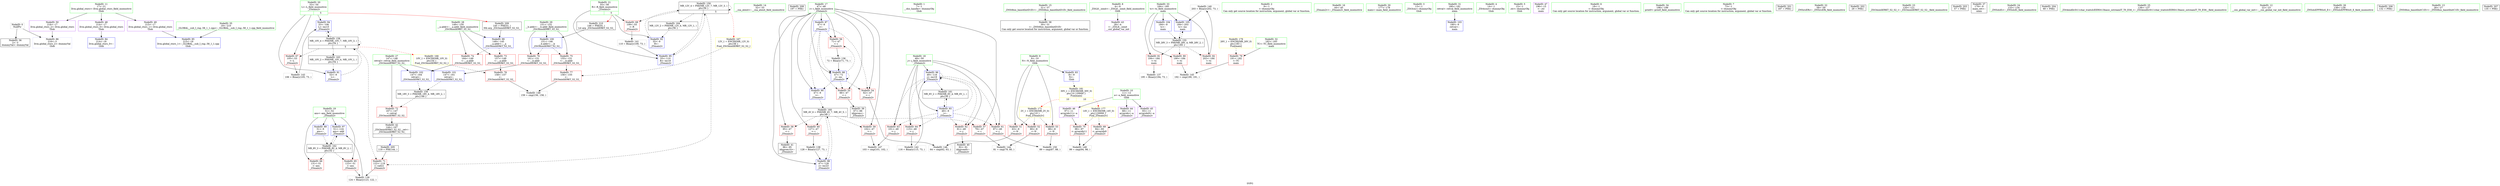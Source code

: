 digraph "SVFG" {
	label="SVFG";

	Node0x5628ce63f500 [shape=record,color=grey,label="{NodeID: 0\nNullPtr}"];
	Node0x5628ce63f500 -> Node0x5628ce657620[style=solid];
	Node0x5628ce63f500 -> Node0x5628ce65b060[style=solid];
	Node0x5628ce658110 [shape=record,color=blue,label="{NodeID: 97\n51\<--124\nans\<--add\n_Z5main2v\n}"];
	Node0x5628ce658110 -> Node0x5628ce6684c0[style=dashed];
	Node0x5628ce656230 [shape=record,color=green,label="{NodeID: 14\n32\<--33\n__cxa_atexit\<--__cxa_atexit_field_insensitive\n}"];
	Node0x5628ce656f10 [shape=record,color=green,label="{NodeID: 28\n149\<--150\n__a.addr\<--__a.addr_field_insensitive\n_ZSt3minIiERKT_S2_S2_\n}"];
	Node0x5628ce656f10 -> Node0x5628ce65a540[style=solid];
	Node0x5628ce656f10 -> Node0x5628ce65a610[style=solid];
	Node0x5628ce656f10 -> Node0x5628ce6582b0[style=solid];
	Node0x5628ce677550 [shape=record,color=black,label="{NodeID: 208\n197 = PHI()\n}"];
	Node0x5628ce657b60 [shape=record,color=black,label="{NodeID: 42\n144\<--167\n_ZSt3minIiERKT_S2_S2__ret\<--\n_ZSt3minIiERKT_S2_S2_\n|{<s0>5}}"];
	Node0x5628ce657b60:s0 -> Node0x5628ce6771c0[style=solid,color=blue];
	Node0x5628ce658890 [shape=record,color=grey,label="{NodeID: 139\n124 = Binary(123, 122, )\n}"];
	Node0x5628ce658890 -> Node0x5628ce658110[style=solid];
	Node0x5628ce659770 [shape=record,color=red,label="{NodeID: 56\n71\<--47\n\<--i\n_Z5main2v\n}"];
	Node0x5628ce659770 -> Node0x5628ce65e3c0[style=solid];
	Node0x5628ce65a2d0 [shape=record,color=red,label="{NodeID: 70\n98\<--97\n\<--arrayidx11\n_Z5main2v\n}"];
	Node0x5628ce65a2d0 -> Node0x5628ce65ff50[style=solid];
	Node0x5628ce66a3e0 [shape=record,color=yellow,style=double,label="{NodeID: 167\n12V_1 = ENCHI(MR_12V_0)\npts\{56 \}\nFun[_ZSt3minIiERKT_S2_S2_]}"];
	Node0x5628ce66a3e0 -> Node0x5628ce65a880[style=dashed];
	Node0x5628ce65ae60 [shape=record,color=blue,label="{NodeID: 84\n214\<--18\nllvm.global_ctors_0\<--\nGlob }"];
	Node0x5628ce640ae0 [shape=record,color=green,label="{NodeID: 1\n7\<--1\n__dso_handle\<--dummyObj\nGlob }"];
	Node0x5628ce66b890 [shape=record,color=yellow,style=double,label="{NodeID: 181\n30V_1 = ENCHI(MR_30V_0)\npts\{10 120000 \}\nFun[main]|{<s0>10|<s1>10}}"];
	Node0x5628ce66b890:s0 -> Node0x5628ce66a760[style=dashed,color=red];
	Node0x5628ce66b890:s1 -> Node0x5628ce66acd0[style=dashed,color=red];
	Node0x5628ce6581e0 [shape=record,color=blue,label="{NodeID: 98\n47\<--128\ni\<--inc23\n_Z5main2v\n}"];
	Node0x5628ce6581e0 -> Node0x5628ce667ac0[style=dashed];
	Node0x5628ce656330 [shape=record,color=green,label="{NodeID: 15\n31\<--37\n_ZNSt8ios_base4InitD1Ev\<--_ZNSt8ios_base4InitD1Ev_field_insensitive\n}"];
	Node0x5628ce656330 -> Node0x5628ce6577f0[style=solid];
	Node0x5628ce656fe0 [shape=record,color=green,label="{NodeID: 29\n151\<--152\n__b.addr\<--__b.addr_field_insensitive\n_ZSt3minIiERKT_S2_S2_\n}"];
	Node0x5628ce656fe0 -> Node0x5628ce65a6e0[style=solid];
	Node0x5628ce656fe0 -> Node0x5628ce65a7b0[style=solid];
	Node0x5628ce656fe0 -> Node0x5628ce658380[style=solid];
	Node0x5628ce677620 [shape=record,color=black,label="{NodeID: 209\n145 = PHI(53, )\n0th arg _ZSt3minIiERKT_S2_S2_ }"];
	Node0x5628ce677620 -> Node0x5628ce6582b0[style=solid];
	Node0x5628ce657c30 [shape=record,color=purple,label="{NodeID: 43\n28\<--4\n\<--_ZStL8__ioinit\n__cxx_global_var_init\n}"];
	Node0x5628ce658a10 [shape=record,color=grey,label="{NodeID: 140\n203 = Binary(202, 73, )\n}"];
	Node0x5628ce658a10 -> Node0x5628ce658790[style=solid];
	Node0x5628ce659840 [shape=record,color=red,label="{NodeID: 57\n79\<--47\n\<--i\n_Z5main2v\n}"];
	Node0x5628ce659840 -> Node0x5628ce65f810[style=solid];
	Node0x5628ce65a3a0 [shape=record,color=red,label="{NodeID: 71\n122\<--119\n\<--call21\n_Z5main2v\n}"];
	Node0x5628ce65a3a0 -> Node0x5628ce658890[style=solid];
	Node0x5628ce65af60 [shape=record,color=blue,label="{NodeID: 85\n215\<--19\nllvm.global_ctors_1\<--_GLOBAL__sub_I_rng..58_1_1.cpp\nGlob }"];
	Node0x5628ce6552e0 [shape=record,color=green,label="{NodeID: 2\n9\<--1\n\<--dummyObj\nCan only get source location for instruction, argument, global var or function.}"];
	Node0x5628ce6582b0 [shape=record,color=blue,label="{NodeID: 99\n149\<--145\n__a.addr\<--__a\n_ZSt3minIiERKT_S2_S2_\n}"];
	Node0x5628ce6582b0 -> Node0x5628ce65a540[style=dashed];
	Node0x5628ce6582b0 -> Node0x5628ce65a610[style=dashed];
	Node0x5628ce656430 [shape=record,color=green,label="{NodeID: 16\n44\<--45\n_Z5main2v\<--_Z5main2v_field_insensitive\n}"];
	Node0x5628ce6570b0 [shape=record,color=green,label="{NodeID: 30\n177\<--178\nmain\<--main_field_insensitive\n}"];
	Node0x5628ce6777b0 [shape=record,color=black,label="{NodeID: 210\n146 = PHI(55, )\n1st arg _ZSt3minIiERKT_S2_S2_ }"];
	Node0x5628ce6777b0 -> Node0x5628ce658380[style=solid];
	Node0x5628ce657d00 [shape=record,color=purple,label="{NodeID: 44\n68\<--11\narrayidx\<--a\n_Z5main2v\n}"];
	Node0x5628ce658b90 [shape=record,color=grey,label="{NodeID: 141\n110 = Binary(109, 73, )\n}"];
	Node0x5628ce658b90 -> Node0x5628ce65b7e0[style=solid];
	Node0x5628ce659910 [shape=record,color=red,label="{NodeID: 58\n95\<--47\n\<--i\n_Z5main2v\n}"];
	Node0x5628ce659910 -> Node0x5628ce657a90[style=solid];
	Node0x5628ce6661c0 [shape=record,color=black,label="{NodeID: 155\nMR_28V_3 = PHI(MR_28V_4, MR_28V_2, )\npts\{185 \}\n}"];
	Node0x5628ce6661c0 -> Node0x5628ce65aaf0[style=dashed];
	Node0x5628ce6661c0 -> Node0x5628ce65abc0[style=dashed];
	Node0x5628ce6661c0 -> Node0x5628ce65ac90[style=dashed];
	Node0x5628ce6661c0 -> Node0x5628ce658790[style=dashed];
	Node0x5628ce65a470 [shape=record,color=red,label="{NodeID: 72\n167\<--147\n\<--retval\n_ZSt3minIiERKT_S2_S2_\n}"];
	Node0x5628ce65a470 -> Node0x5628ce657b60[style=solid];
	Node0x5628ce65b060 [shape=record,color=blue, style = dotted,label="{NodeID: 86\n216\<--3\nllvm.global_ctors_2\<--dummyVal\nGlob }"];
	Node0x5628ce655370 [shape=record,color=green,label="{NodeID: 3\n13\<--1\n_ZSt3cin\<--dummyObj\nGlob }"];
	Node0x5628ce658380 [shape=record,color=blue,label="{NodeID: 100\n151\<--146\n__b.addr\<--__b\n_ZSt3minIiERKT_S2_S2_\n}"];
	Node0x5628ce658380 -> Node0x5628ce65a6e0[style=dashed];
	Node0x5628ce658380 -> Node0x5628ce65a7b0[style=dashed];
	Node0x5628ce656530 [shape=record,color=green,label="{NodeID: 17\n47\<--48\ni\<--i_field_insensitive\n_Z5main2v\n}"];
	Node0x5628ce656530 -> Node0x5628ce6595d0[style=solid];
	Node0x5628ce656530 -> Node0x5628ce6596a0[style=solid];
	Node0x5628ce656530 -> Node0x5628ce659770[style=solid];
	Node0x5628ce656530 -> Node0x5628ce659840[style=solid];
	Node0x5628ce656530 -> Node0x5628ce659910[style=solid];
	Node0x5628ce656530 -> Node0x5628ce6599e0[style=solid];
	Node0x5628ce656530 -> Node0x5628ce659ab0[style=solid];
	Node0x5628ce656530 -> Node0x5628ce65b160[style=solid];
	Node0x5628ce656530 -> Node0x5628ce65b230[style=solid];
	Node0x5628ce656530 -> Node0x5628ce65b3d0[style=solid];
	Node0x5628ce656530 -> Node0x5628ce6581e0[style=solid];
	Node0x5628ce6571b0 [shape=record,color=green,label="{NodeID: 31\n180\<--181\nretval\<--retval_field_insensitive\nmain\n}"];
	Node0x5628ce6571b0 -> Node0x5628ce6585f0[style=solid];
	Node0x5628ce657dd0 [shape=record,color=purple,label="{NodeID: 45\n93\<--11\narrayidx9\<--a\n_Z5main2v\n}"];
	Node0x5628ce657dd0 -> Node0x5628ce65a200[style=solid];
	Node0x5628ce658d10 [shape=record,color=grey,label="{NodeID: 142\n116 = Binary(115, 73, )\n}"];
	Node0x5628ce658d10 -> Node0x5628ce658040[style=solid];
	Node0x5628ce6599e0 [shape=record,color=red,label="{NodeID: 59\n102\<--47\n\<--i\n_Z5main2v\n}"];
	Node0x5628ce6599e0 -> Node0x5628ce65fc50[style=solid];
	Node0x5628ce6666c0 [shape=record,color=black,label="{NodeID: 156\nMR_18V_3 = PHI(MR_18V_4, MR_18V_2, )\npts\{148 \}\n}"];
	Node0x5628ce6666c0 -> Node0x5628ce65a470[style=dashed];
	Node0x5628ce65a540 [shape=record,color=red,label="{NodeID: 73\n157\<--149\n\<--__a.addr\n_ZSt3minIiERKT_S2_S2_\n}"];
	Node0x5628ce65a540 -> Node0x5628ce65a950[style=solid];
	Node0x5628ce65b160 [shape=record,color=blue,label="{NodeID: 87\n47\<--9\ni\<--\n_Z5main2v\n}"];
	Node0x5628ce65b160 -> Node0x5628ce6595d0[style=dashed];
	Node0x5628ce65b160 -> Node0x5628ce6596a0[style=dashed];
	Node0x5628ce65b160 -> Node0x5628ce659770[style=dashed];
	Node0x5628ce65b160 -> Node0x5628ce65b230[style=dashed];
	Node0x5628ce65b160 -> Node0x5628ce65b3d0[style=dashed];
	Node0x5628ce655400 [shape=record,color=green,label="{NodeID: 4\n14\<--1\n_ZSt4cout\<--dummyObj\nGlob }"];
	Node0x5628ce658450 [shape=record,color=blue,label="{NodeID: 101\n147\<--161\nretval\<--\n_ZSt3minIiERKT_S2_S2_\n}"];
	Node0x5628ce658450 -> Node0x5628ce6666c0[style=dashed];
	Node0x5628ce656600 [shape=record,color=green,label="{NodeID: 18\n49\<--50\nj\<--j_field_insensitive\n_Z5main2v\n}"];
	Node0x5628ce656600 -> Node0x5628ce659b80[style=solid];
	Node0x5628ce656600 -> Node0x5628ce659c50[style=solid];
	Node0x5628ce656600 -> Node0x5628ce659d20[style=solid];
	Node0x5628ce656600 -> Node0x5628ce659df0[style=solid];
	Node0x5628ce656600 -> Node0x5628ce65b640[style=solid];
	Node0x5628ce656600 -> Node0x5628ce658040[style=solid];
	Node0x5628ce657280 [shape=record,color=green,label="{NodeID: 32\n182\<--183\nTC\<--TC_field_insensitive\nmain\n}"];
	Node0x5628ce657280 -> Node0x5628ce65aa20[style=solid];
	Node0x5628ce657ea0 [shape=record,color=purple,label="{NodeID: 46\n97\<--11\narrayidx11\<--a\n_Z5main2v\n}"];
	Node0x5628ce657ea0 -> Node0x5628ce65a2d0[style=solid];
	Node0x5628ce658e90 [shape=record,color=grey,label="{NodeID: 143\n106 = Binary(105, 73, )\n}"];
	Node0x5628ce658e90 -> Node0x5628ce65b710[style=solid];
	Node0x5628ce659ab0 [shape=record,color=red,label="{NodeID: 60\n127\<--47\n\<--i\n_Z5main2v\n}"];
	Node0x5628ce659ab0 -> Node0x5628ce65e6c0[style=solid];
	Node0x5628ce65a610 [shape=record,color=red,label="{NodeID: 74\n164\<--149\n\<--__a.addr\n_ZSt3minIiERKT_S2_S2_\n}"];
	Node0x5628ce65a610 -> Node0x5628ce658520[style=solid];
	Node0x5628ce66a760 [shape=record,color=yellow,style=double,label="{NodeID: 171\n2V_1 = ENCHI(MR_2V_0)\npts\{10 \}\nFun[_Z5main2v]}"];
	Node0x5628ce66a760 -> Node0x5628ce659360[style=dashed];
	Node0x5628ce66a760 -> Node0x5628ce659430[style=dashed];
	Node0x5628ce66a760 -> Node0x5628ce659500[style=dashed];
	Node0x5628ce65b230 [shape=record,color=blue,label="{NodeID: 88\n47\<--72\ni\<--inc\n_Z5main2v\n}"];
	Node0x5628ce65b230 -> Node0x5628ce6595d0[style=dashed];
	Node0x5628ce65b230 -> Node0x5628ce6596a0[style=dashed];
	Node0x5628ce65b230 -> Node0x5628ce659770[style=dashed];
	Node0x5628ce65b230 -> Node0x5628ce65b230[style=dashed];
	Node0x5628ce65b230 -> Node0x5628ce65b3d0[style=dashed];
	Node0x5628ce655490 [shape=record,color=green,label="{NodeID: 5\n15\<--1\n.str\<--dummyObj\nGlob }"];
	Node0x5628ce658520 [shape=record,color=blue,label="{NodeID: 102\n147\<--164\nretval\<--\n_ZSt3minIiERKT_S2_S2_\n}"];
	Node0x5628ce658520 -> Node0x5628ce6666c0[style=dashed];
	Node0x5628ce6566d0 [shape=record,color=green,label="{NodeID: 19\n51\<--52\nans\<--ans_field_insensitive\n_Z5main2v\n}"];
	Node0x5628ce6566d0 -> Node0x5628ce659ec0[style=solid];
	Node0x5628ce6566d0 -> Node0x5628ce659f90[style=solid];
	Node0x5628ce6566d0 -> Node0x5628ce65b300[style=solid];
	Node0x5628ce6566d0 -> Node0x5628ce658110[style=solid];
	Node0x5628ce657350 [shape=record,color=green,label="{NodeID: 33\n184\<--185\ntc\<--tc_field_insensitive\nmain\n}"];
	Node0x5628ce657350 -> Node0x5628ce65aaf0[style=solid];
	Node0x5628ce657350 -> Node0x5628ce65abc0[style=solid];
	Node0x5628ce657350 -> Node0x5628ce65ac90[style=solid];
	Node0x5628ce657350 -> Node0x5628ce6586c0[style=solid];
	Node0x5628ce657350 -> Node0x5628ce658790[style=solid];
	Node0x5628ce657f70 [shape=record,color=purple,label="{NodeID: 47\n196\<--15\n\<--.str\nmain\n}"];
	Node0x5628ce65f810 [shape=record,color=grey,label="{NodeID: 144\n81 = cmp(79, 80, )\n}"];
	Node0x5628ce659b80 [shape=record,color=red,label="{NodeID: 61\n87\<--49\n\<--j\n_Z5main2v\n}"];
	Node0x5628ce659b80 -> Node0x5628ce6600d0[style=solid];
	Node0x5628ce6670c0 [shape=record,color=black,label="{NodeID: 158\nMR_10V_4 = PHI(MR_10V_7, MR_10V_3, )\npts\{54 \}\n|{|<s5>5}}"];
	Node0x5628ce6670c0 -> Node0x5628ce65a060[style=dashed];
	Node0x5628ce6670c0 -> Node0x5628ce65a3a0[style=dashed];
	Node0x5628ce6670c0 -> Node0x5628ce65b710[style=dashed];
	Node0x5628ce6670c0 -> Node0x5628ce6670c0[style=dashed];
	Node0x5628ce6670c0 -> Node0x5628ce6689c0[style=dashed];
	Node0x5628ce6670c0:s5 -> Node0x5628ce6698c0[style=dashed,color=red];
	Node0x5628ce65a6e0 [shape=record,color=red,label="{NodeID: 75\n155\<--151\n\<--__b.addr\n_ZSt3minIiERKT_S2_S2_\n}"];
	Node0x5628ce65a6e0 -> Node0x5628ce65a880[style=solid];
	Node0x5628ce65b300 [shape=record,color=blue,label="{NodeID: 89\n51\<--9\nans\<--\n_Z5main2v\n}"];
	Node0x5628ce65b300 -> Node0x5628ce6684c0[style=dashed];
	Node0x5628ce655cd0 [shape=record,color=green,label="{NodeID: 6\n18\<--1\n\<--dummyObj\nCan only get source location for instruction, argument, global var or function.}"];
	Node0x5628ce6585f0 [shape=record,color=blue,label="{NodeID: 103\n180\<--9\nretval\<--\nmain\n}"];
	Node0x5628ce6567a0 [shape=record,color=green,label="{NodeID: 20\n53\<--54\nL\<--L_field_insensitive\n_Z5main2v\n|{|<s3>5}}"];
	Node0x5628ce6567a0 -> Node0x5628ce65a060[style=solid];
	Node0x5628ce6567a0 -> Node0x5628ce65b4a0[style=solid];
	Node0x5628ce6567a0 -> Node0x5628ce65b710[style=solid];
	Node0x5628ce6567a0:s3 -> Node0x5628ce677620[style=solid,color=red];
	Node0x5628ce657420 [shape=record,color=green,label="{NodeID: 34\n198\<--199\nprintf\<--printf_field_insensitive\n}"];
	Node0x5628ce659060 [shape=record,color=purple,label="{NodeID: 48\n214\<--17\nllvm.global_ctors_0\<--llvm.global_ctors\nGlob }"];
	Node0x5628ce659060 -> Node0x5628ce65ae60[style=solid];
	Node0x5628ce65f950 [shape=record,color=grey,label="{NodeID: 145\n192 = cmp(190, 191, )\n}"];
	Node0x5628ce659c50 [shape=record,color=red,label="{NodeID: 62\n91\<--49\n\<--j\n_Z5main2v\n}"];
	Node0x5628ce659c50 -> Node0x5628ce6579c0[style=solid];
	Node0x5628ce6675c0 [shape=record,color=black,label="{NodeID: 159\nMR_12V_4 = PHI(MR_12V_7, MR_12V_3, )\npts\{56 \}\n|{|<s5>5}}"];
	Node0x5628ce6675c0 -> Node0x5628ce65a130[style=dashed];
	Node0x5628ce6675c0 -> Node0x5628ce65a3a0[style=dashed];
	Node0x5628ce6675c0 -> Node0x5628ce65b7e0[style=dashed];
	Node0x5628ce6675c0 -> Node0x5628ce6675c0[style=dashed];
	Node0x5628ce6675c0 -> Node0x5628ce668ec0[style=dashed];
	Node0x5628ce6675c0:s5 -> Node0x5628ce66a3e0[style=dashed,color=red];
	Node0x5628ce65a7b0 [shape=record,color=red,label="{NodeID: 76\n161\<--151\n\<--__b.addr\n_ZSt3minIiERKT_S2_S2_\n}"];
	Node0x5628ce65a7b0 -> Node0x5628ce658450[style=solid];
	Node0x5628ce65b3d0 [shape=record,color=blue,label="{NodeID: 90\n47\<--9\ni\<--\n_Z5main2v\n}"];
	Node0x5628ce65b3d0 -> Node0x5628ce667ac0[style=dashed];
	Node0x5628ce655d60 [shape=record,color=green,label="{NodeID: 7\n73\<--1\n\<--dummyObj\nCan only get source location for instruction, argument, global var or function.}"];
	Node0x5628ce6586c0 [shape=record,color=blue,label="{NodeID: 104\n184\<--9\ntc\<--\nmain\n}"];
	Node0x5628ce6586c0 -> Node0x5628ce6661c0[style=dashed];
	Node0x5628ce656870 [shape=record,color=green,label="{NodeID: 21\n55\<--56\nR\<--R_field_insensitive\n_Z5main2v\n|{|<s3>5}}"];
	Node0x5628ce656870 -> Node0x5628ce65a130[style=solid];
	Node0x5628ce656870 -> Node0x5628ce65b570[style=solid];
	Node0x5628ce656870 -> Node0x5628ce65b7e0[style=solid];
	Node0x5628ce656870:s3 -> Node0x5628ce6777b0[style=solid,color=red];
	Node0x5628ce4754b0 [shape=record,color=black,label="{NodeID: 201\n187 = PHI()\n}"];
	Node0x5628ce657520 [shape=record,color=green,label="{NodeID: 35\n19\<--210\n_GLOBAL__sub_I_rng..58_1_1.cpp\<--_GLOBAL__sub_I_rng..58_1_1.cpp_field_insensitive\n}"];
	Node0x5628ce657520 -> Node0x5628ce65af60[style=solid];
	Node0x5628ce659160 [shape=record,color=purple,label="{NodeID: 49\n215\<--17\nllvm.global_ctors_1\<--llvm.global_ctors\nGlob }"];
	Node0x5628ce659160 -> Node0x5628ce65af60[style=solid];
	Node0x5628ce65fad0 [shape=record,color=grey,label="{NodeID: 146\n64 = cmp(62, 63, )\n}"];
	Node0x5628ce659d20 [shape=record,color=red,label="{NodeID: 63\n101\<--49\n\<--j\n_Z5main2v\n}"];
	Node0x5628ce659d20 -> Node0x5628ce65fc50[style=solid];
	Node0x5628ce667ac0 [shape=record,color=black,label="{NodeID: 160\nMR_4V_6 = PHI(MR_4V_7, MR_4V_5, )\npts\{48 \}\n}"];
	Node0x5628ce667ac0 -> Node0x5628ce659840[style=dashed];
	Node0x5628ce667ac0 -> Node0x5628ce659910[style=dashed];
	Node0x5628ce667ac0 -> Node0x5628ce6599e0[style=dashed];
	Node0x5628ce667ac0 -> Node0x5628ce659ab0[style=dashed];
	Node0x5628ce667ac0 -> Node0x5628ce6581e0[style=dashed];
	Node0x5628ce65a880 [shape=record,color=red,label="{NodeID: 77\n156\<--155\n\<--\n_ZSt3minIiERKT_S2_S2_\n}"];
	Node0x5628ce65a880 -> Node0x5628ce65fdd0[style=solid];
	Node0x5628ce65b4a0 [shape=record,color=blue,label="{NodeID: 91\n53\<--9\nL\<--\n_Z5main2v\n}"];
	Node0x5628ce65b4a0 -> Node0x5628ce6670c0[style=dashed];
	Node0x5628ce655df0 [shape=record,color=green,label="{NodeID: 8\n4\<--6\n_ZStL8__ioinit\<--_ZStL8__ioinit_field_insensitive\nGlob }"];
	Node0x5628ce655df0 -> Node0x5628ce657c30[style=solid];
	Node0x5628ce658790 [shape=record,color=blue,label="{NodeID: 105\n184\<--203\ntc\<--inc\nmain\n}"];
	Node0x5628ce658790 -> Node0x5628ce6661c0[style=dashed];
	Node0x5628ce656940 [shape=record,color=green,label="{NodeID: 22\n58\<--59\n_ZNSirsERi\<--_ZNSirsERi_field_insensitive\n}"];
	Node0x5628ce676580 [shape=record,color=black,label="{NodeID: 202\n29 = PHI()\n}"];
	Node0x5628ce657620 [shape=record,color=black,label="{NodeID: 36\n2\<--3\ndummyVal\<--dummyVal\n}"];
	Node0x5628ce659260 [shape=record,color=purple,label="{NodeID: 50\n216\<--17\nllvm.global_ctors_2\<--llvm.global_ctors\nGlob }"];
	Node0x5628ce659260 -> Node0x5628ce65b060[style=solid];
	Node0x5628ce65fc50 [shape=record,color=grey,label="{NodeID: 147\n103 = cmp(101, 102, )\n}"];
	Node0x5628ce659df0 [shape=record,color=red,label="{NodeID: 64\n115\<--49\n\<--j\n_Z5main2v\n}"];
	Node0x5628ce659df0 -> Node0x5628ce658d10[style=solid];
	Node0x5628ce667fc0 [shape=record,color=black,label="{NodeID: 161\nMR_6V_2 = PHI(MR_6V_4, MR_6V_1, )\npts\{50 \}\n}"];
	Node0x5628ce667fc0 -> Node0x5628ce65b640[style=dashed];
	Node0x5628ce65a950 [shape=record,color=red,label="{NodeID: 78\n158\<--157\n\<--\n_ZSt3minIiERKT_S2_S2_\n}"];
	Node0x5628ce65a950 -> Node0x5628ce65fdd0[style=solid];
	Node0x5628ce65b570 [shape=record,color=blue,label="{NodeID: 92\n55\<--9\nR\<--\n_Z5main2v\n}"];
	Node0x5628ce65b570 -> Node0x5628ce6675c0[style=dashed];
	Node0x5628ce655e80 [shape=record,color=green,label="{NodeID: 9\n8\<--10\nN\<--N_field_insensitive\nGlob }"];
	Node0x5628ce655e80 -> Node0x5628ce659360[style=solid];
	Node0x5628ce655e80 -> Node0x5628ce659430[style=solid];
	Node0x5628ce655e80 -> Node0x5628ce659500[style=solid];
	Node0x5628ce655e80 -> Node0x5628ce65ad60[style=solid];
	Node0x5628ce656a40 [shape=record,color=green,label="{NodeID: 23\n120\<--121\n_ZSt3minIiERKT_S2_S2_\<--_ZSt3minIiERKT_S2_S2__field_insensitive\n}"];
	Node0x5628ce676680 [shape=record,color=black,label="{NodeID: 203\n57 = PHI()\n}"];
	Node0x5628ce657720 [shape=record,color=black,label="{NodeID: 37\n179\<--9\nmain_ret\<--\nmain\n}"];
	Node0x5628ce659360 [shape=record,color=red,label="{NodeID: 51\n63\<--8\n\<--N\n_Z5main2v\n}"];
	Node0x5628ce659360 -> Node0x5628ce65fad0[style=solid];
	Node0x5628ce65fdd0 [shape=record,color=grey,label="{NodeID: 148\n159 = cmp(156, 158, )\n}"];
	Node0x5628ce659ec0 [shape=record,color=red,label="{NodeID: 65\n123\<--51\n\<--ans\n_Z5main2v\n}"];
	Node0x5628ce659ec0 -> Node0x5628ce658890[style=solid];
	Node0x5628ce6684c0 [shape=record,color=black,label="{NodeID: 162\nMR_8V_3 = PHI(MR_8V_4, MR_8V_2, )\npts\{52 \}\n}"];
	Node0x5628ce6684c0 -> Node0x5628ce659ec0[style=dashed];
	Node0x5628ce6684c0 -> Node0x5628ce659f90[style=dashed];
	Node0x5628ce6684c0 -> Node0x5628ce658110[style=dashed];
	Node0x5628ce65aa20 [shape=record,color=red,label="{NodeID: 79\n191\<--182\n\<--TC\nmain\n}"];
	Node0x5628ce65aa20 -> Node0x5628ce65f950[style=solid];
	Node0x5628ce65b640 [shape=record,color=blue,label="{NodeID: 93\n49\<--9\nj\<--\n_Z5main2v\n}"];
	Node0x5628ce65b640 -> Node0x5628ce659b80[style=dashed];
	Node0x5628ce65b640 -> Node0x5628ce659c50[style=dashed];
	Node0x5628ce65b640 -> Node0x5628ce659d20[style=dashed];
	Node0x5628ce65b640 -> Node0x5628ce659df0[style=dashed];
	Node0x5628ce65b640 -> Node0x5628ce658040[style=dashed];
	Node0x5628ce65b640 -> Node0x5628ce667fc0[style=dashed];
	Node0x5628ce655f10 [shape=record,color=green,label="{NodeID: 10\n11\<--12\na\<--a_field_insensitive\nGlob }"];
	Node0x5628ce655f10 -> Node0x5628ce657d00[style=solid];
	Node0x5628ce655f10 -> Node0x5628ce657dd0[style=solid];
	Node0x5628ce655f10 -> Node0x5628ce657ea0[style=solid];
	Node0x5628ce656b40 [shape=record,color=green,label="{NodeID: 24\n133\<--134\n_ZNSolsEi\<--_ZNSolsEi_field_insensitive\n}"];
	Node0x5628ce6770c0 [shape=record,color=black,label="{NodeID: 204\n69 = PHI()\n}"];
	Node0x5628ce6577f0 [shape=record,color=black,label="{NodeID: 38\n30\<--31\n\<--_ZNSt8ios_base4InitD1Ev\nCan only get source location for instruction, argument, global var or function.}"];
	Node0x5628ce659430 [shape=record,color=red,label="{NodeID: 52\n80\<--8\n\<--N\n_Z5main2v\n}"];
	Node0x5628ce659430 -> Node0x5628ce65f810[style=solid];
	Node0x5628ce65ff50 [shape=record,color=grey,label="{NodeID: 149\n99 = cmp(94, 98, )\n}"];
	Node0x5628ce659f90 [shape=record,color=red,label="{NodeID: 66\n131\<--51\n\<--ans\n_Z5main2v\n}"];
	Node0x5628ce6689c0 [shape=record,color=black,label="{NodeID: 163\nMR_10V_2 = PHI(MR_10V_4, MR_10V_1, )\npts\{54 \}\n}"];
	Node0x5628ce6689c0 -> Node0x5628ce65b4a0[style=dashed];
	Node0x5628ce65aaf0 [shape=record,color=red,label="{NodeID: 80\n190\<--184\n\<--tc\nmain\n}"];
	Node0x5628ce65aaf0 -> Node0x5628ce65f950[style=solid];
	Node0x5628ce66acd0 [shape=record,color=yellow,style=double,label="{NodeID: 177\n14V_1 = ENCHI(MR_14V_0)\npts\{120000 \}\nFun[_Z5main2v]}"];
	Node0x5628ce66acd0 -> Node0x5628ce65a200[style=dashed];
	Node0x5628ce66acd0 -> Node0x5628ce65a2d0[style=dashed];
	Node0x5628ce65b710 [shape=record,color=blue,label="{NodeID: 94\n53\<--106\nL\<--inc15\n_Z5main2v\n}"];
	Node0x5628ce65b710 -> Node0x5628ce6670c0[style=dashed];
	Node0x5628ce655fa0 [shape=record,color=green,label="{NodeID: 11\n17\<--21\nllvm.global_ctors\<--llvm.global_ctors_field_insensitive\nGlob }"];
	Node0x5628ce655fa0 -> Node0x5628ce659060[style=solid];
	Node0x5628ce655fa0 -> Node0x5628ce659160[style=solid];
	Node0x5628ce655fa0 -> Node0x5628ce659260[style=solid];
	Node0x5628ce656c40 [shape=record,color=green,label="{NodeID: 25\n136\<--137\n_ZSt4endlIcSt11char_traitsIcEERSt13basic_ostreamIT_T0_ES6_\<--_ZSt4endlIcSt11char_traitsIcEERSt13basic_ostreamIT_T0_ES6__field_insensitive\n}"];
	Node0x5628ce6771c0 [shape=record,color=black,label="{NodeID: 205\n119 = PHI(144, )\n}"];
	Node0x5628ce6771c0 -> Node0x5628ce65a3a0[style=solid];
	Node0x5628ce6578f0 [shape=record,color=black,label="{NodeID: 39\n67\<--66\nidxprom\<--\n_Z5main2v\n}"];
	Node0x5628ce65e3c0 [shape=record,color=grey,label="{NodeID: 136\n72 = Binary(71, 73, )\n}"];
	Node0x5628ce65e3c0 -> Node0x5628ce65b230[style=solid];
	Node0x5628ce659500 [shape=record,color=red,label="{NodeID: 53\n88\<--8\n\<--N\n_Z5main2v\n}"];
	Node0x5628ce659500 -> Node0x5628ce6600d0[style=solid];
	Node0x5628ce6600d0 [shape=record,color=grey,label="{NodeID: 150\n89 = cmp(87, 88, )\n}"];
	Node0x5628ce65a060 [shape=record,color=red,label="{NodeID: 67\n105\<--53\n\<--L\n_Z5main2v\n}"];
	Node0x5628ce65a060 -> Node0x5628ce658e90[style=solid];
	Node0x5628ce668ec0 [shape=record,color=black,label="{NodeID: 164\nMR_12V_2 = PHI(MR_12V_4, MR_12V_1, )\npts\{56 \}\n}"];
	Node0x5628ce668ec0 -> Node0x5628ce65b570[style=dashed];
	Node0x5628ce65abc0 [shape=record,color=red,label="{NodeID: 81\n194\<--184\n\<--tc\nmain\n}"];
	Node0x5628ce65abc0 -> Node0x5628ce65e540[style=solid];
	Node0x5628ce65b7e0 [shape=record,color=blue,label="{NodeID: 95\n55\<--110\nR\<--inc16\n_Z5main2v\n}"];
	Node0x5628ce65b7e0 -> Node0x5628ce6675c0[style=dashed];
	Node0x5628ce656030 [shape=record,color=green,label="{NodeID: 12\n22\<--23\n__cxx_global_var_init\<--__cxx_global_var_init_field_insensitive\n}"];
	Node0x5628ce656d40 [shape=record,color=green,label="{NodeID: 26\n138\<--139\n_ZNSolsEPFRSoS_E\<--_ZNSolsEPFRSoS_E_field_insensitive\n}"];
	Node0x5628ce6773b0 [shape=record,color=black,label="{NodeID: 206\n132 = PHI()\n}"];
	Node0x5628ce6579c0 [shape=record,color=black,label="{NodeID: 40\n92\<--91\nidxprom8\<--\n_Z5main2v\n}"];
	Node0x5628ce65e540 [shape=record,color=grey,label="{NodeID: 137\n195 = Binary(194, 73, )\n}"];
	Node0x5628ce6595d0 [shape=record,color=red,label="{NodeID: 54\n62\<--47\n\<--i\n_Z5main2v\n}"];
	Node0x5628ce6595d0 -> Node0x5628ce65fad0[style=solid];
	Node0x5628ce65a130 [shape=record,color=red,label="{NodeID: 68\n109\<--55\n\<--R\n_Z5main2v\n}"];
	Node0x5628ce65a130 -> Node0x5628ce658b90[style=solid];
	Node0x5628ce65ac90 [shape=record,color=red,label="{NodeID: 82\n202\<--184\n\<--tc\nmain\n}"];
	Node0x5628ce65ac90 -> Node0x5628ce658a10[style=solid];
	Node0x5628ce66aec0 [shape=record,color=yellow,style=double,label="{NodeID: 179\n26V_1 = ENCHI(MR_26V_0)\npts\{183 \}\nFun[main]}"];
	Node0x5628ce66aec0 -> Node0x5628ce65aa20[style=dashed];
	Node0x5628ce658040 [shape=record,color=blue,label="{NodeID: 96\n49\<--116\nj\<--inc19\n_Z5main2v\n}"];
	Node0x5628ce658040 -> Node0x5628ce659b80[style=dashed];
	Node0x5628ce658040 -> Node0x5628ce659c50[style=dashed];
	Node0x5628ce658040 -> Node0x5628ce659d20[style=dashed];
	Node0x5628ce658040 -> Node0x5628ce659df0[style=dashed];
	Node0x5628ce658040 -> Node0x5628ce658040[style=dashed];
	Node0x5628ce658040 -> Node0x5628ce667fc0[style=dashed];
	Node0x5628ce656130 [shape=record,color=green,label="{NodeID: 13\n26\<--27\n_ZNSt8ios_base4InitC1Ev\<--_ZNSt8ios_base4InitC1Ev_field_insensitive\n}"];
	Node0x5628ce656e40 [shape=record,color=green,label="{NodeID: 27\n147\<--148\nretval\<--retval_field_insensitive\n_ZSt3minIiERKT_S2_S2_\n}"];
	Node0x5628ce656e40 -> Node0x5628ce65a470[style=solid];
	Node0x5628ce656e40 -> Node0x5628ce658450[style=solid];
	Node0x5628ce656e40 -> Node0x5628ce658520[style=solid];
	Node0x5628ce677480 [shape=record,color=black,label="{NodeID: 207\n135 = PHI()\n}"];
	Node0x5628ce657a90 [shape=record,color=black,label="{NodeID: 41\n96\<--95\nidxprom10\<--\n_Z5main2v\n}"];
	Node0x5628ce65e6c0 [shape=record,color=grey,label="{NodeID: 138\n128 = Binary(127, 73, )\n}"];
	Node0x5628ce65e6c0 -> Node0x5628ce6581e0[style=solid];
	Node0x5628ce6596a0 [shape=record,color=red,label="{NodeID: 55\n66\<--47\n\<--i\n_Z5main2v\n}"];
	Node0x5628ce6596a0 -> Node0x5628ce6578f0[style=solid];
	Node0x5628ce65a200 [shape=record,color=red,label="{NodeID: 69\n94\<--93\n\<--arrayidx9\n_Z5main2v\n}"];
	Node0x5628ce65a200 -> Node0x5628ce65ff50[style=solid];
	Node0x5628ce6698c0 [shape=record,color=yellow,style=double,label="{NodeID: 166\n10V_1 = ENCHI(MR_10V_0)\npts\{54 \}\nFun[_ZSt3minIiERKT_S2_S2_]}"];
	Node0x5628ce6698c0 -> Node0x5628ce65a950[style=dashed];
	Node0x5628ce65ad60 [shape=record,color=blue,label="{NodeID: 83\n8\<--9\nN\<--\nGlob }"];
	Node0x5628ce65ad60 -> Node0x5628ce66b890[style=dashed];
}
